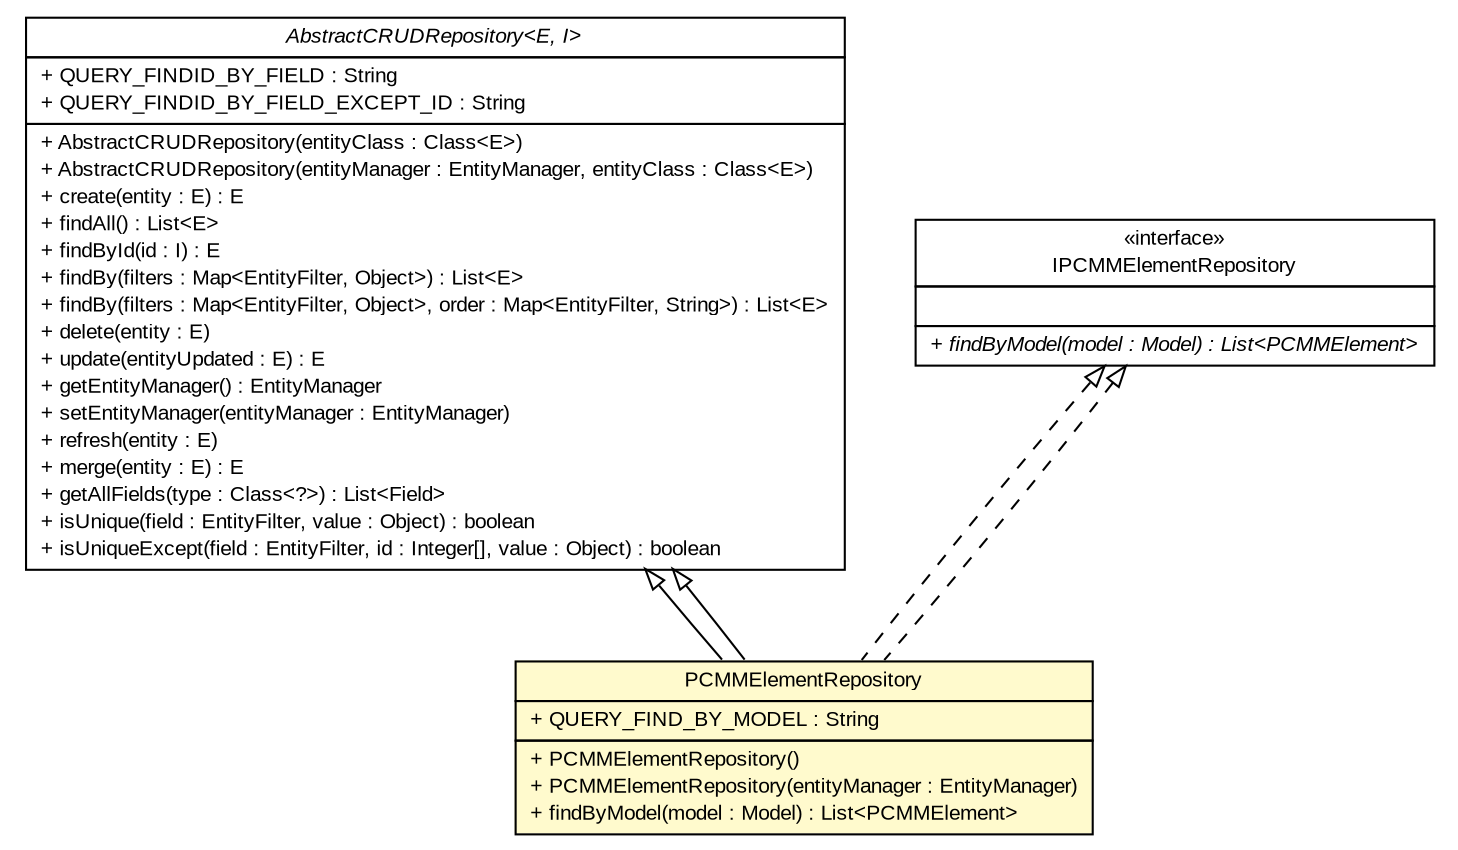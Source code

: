 #!/usr/local/bin/dot
#
# Class diagram 
# Generated by UMLGraph version R5_6-24-gf6e263 (http://www.umlgraph.org/)
#

digraph G {
	edge [fontname="arial",fontsize=10,labelfontname="arial",labelfontsize=10];
	node [fontname="arial",fontsize=10,shape=plaintext];
	nodesep=0.25;
	ranksep=0.5;
	// gov.sandia.cf.dao.AbstractCRUDRepository<E, I>
	c260733 [label=<<table title="gov.sandia.cf.dao.AbstractCRUDRepository" border="0" cellborder="1" cellspacing="0" cellpadding="2" port="p" href="../AbstractCRUDRepository.html">
		<tr><td><table border="0" cellspacing="0" cellpadding="1">
<tr><td align="center" balign="center"><font face="arial italic"> AbstractCRUDRepository&lt;E, I&gt; </font></td></tr>
		</table></td></tr>
		<tr><td><table border="0" cellspacing="0" cellpadding="1">
<tr><td align="left" balign="left"> + QUERY_FINDID_BY_FIELD : String </td></tr>
<tr><td align="left" balign="left"> + QUERY_FINDID_BY_FIELD_EXCEPT_ID : String </td></tr>
		</table></td></tr>
		<tr><td><table border="0" cellspacing="0" cellpadding="1">
<tr><td align="left" balign="left"> + AbstractCRUDRepository(entityClass : Class&lt;E&gt;) </td></tr>
<tr><td align="left" balign="left"> + AbstractCRUDRepository(entityManager : EntityManager, entityClass : Class&lt;E&gt;) </td></tr>
<tr><td align="left" balign="left"> + create(entity : E) : E </td></tr>
<tr><td align="left" balign="left"> + findAll() : List&lt;E&gt; </td></tr>
<tr><td align="left" balign="left"> + findById(id : I) : E </td></tr>
<tr><td align="left" balign="left"> + findBy(filters : Map&lt;EntityFilter, Object&gt;) : List&lt;E&gt; </td></tr>
<tr><td align="left" balign="left"> + findBy(filters : Map&lt;EntityFilter, Object&gt;, order : Map&lt;EntityFilter, String&gt;) : List&lt;E&gt; </td></tr>
<tr><td align="left" balign="left"> + delete(entity : E) </td></tr>
<tr><td align="left" balign="left"> + update(entityUpdated : E) : E </td></tr>
<tr><td align="left" balign="left"> + getEntityManager() : EntityManager </td></tr>
<tr><td align="left" balign="left"> + setEntityManager(entityManager : EntityManager) </td></tr>
<tr><td align="left" balign="left"> + refresh(entity : E) </td></tr>
<tr><td align="left" balign="left"> + merge(entity : E) : E </td></tr>
<tr><td align="left" balign="left"> + getAllFields(type : Class&lt;?&gt;) : List&lt;Field&gt; </td></tr>
<tr><td align="left" balign="left"> + isUnique(field : EntityFilter, value : Object) : boolean </td></tr>
<tr><td align="left" balign="left"> + isUniqueExcept(field : EntityFilter, id : Integer[], value : Object) : boolean </td></tr>
		</table></td></tr>
		</table>>, URL="../AbstractCRUDRepository.html", fontname="arial", fontcolor="black", fontsize=10.0];
	// gov.sandia.cf.dao.impl.PCMMElementRepository
	c260773 [label=<<table title="gov.sandia.cf.dao.impl.PCMMElementRepository" border="0" cellborder="1" cellspacing="0" cellpadding="2" port="p" bgcolor="lemonChiffon" href="./PCMMElementRepository.html">
		<tr><td><table border="0" cellspacing="0" cellpadding="1">
<tr><td align="center" balign="center"> PCMMElementRepository </td></tr>
		</table></td></tr>
		<tr><td><table border="0" cellspacing="0" cellpadding="1">
<tr><td align="left" balign="left"> + QUERY_FIND_BY_MODEL : String </td></tr>
		</table></td></tr>
		<tr><td><table border="0" cellspacing="0" cellpadding="1">
<tr><td align="left" balign="left"> + PCMMElementRepository() </td></tr>
<tr><td align="left" balign="left"> + PCMMElementRepository(entityManager : EntityManager) </td></tr>
<tr><td align="left" balign="left"> + findByModel(model : Model) : List&lt;PCMMElement&gt; </td></tr>
		</table></td></tr>
		</table>>, URL="./PCMMElementRepository.html", fontname="arial", fontcolor="black", fontsize=10.0];
	// gov.sandia.cf.dao.IPCMMElementRepository
	c260819 [label=<<table title="gov.sandia.cf.dao.IPCMMElementRepository" border="0" cellborder="1" cellspacing="0" cellpadding="2" port="p" href="../IPCMMElementRepository.html">
		<tr><td><table border="0" cellspacing="0" cellpadding="1">
<tr><td align="center" balign="center"> &#171;interface&#187; </td></tr>
<tr><td align="center" balign="center"> IPCMMElementRepository </td></tr>
		</table></td></tr>
		<tr><td><table border="0" cellspacing="0" cellpadding="1">
<tr><td align="left" balign="left">  </td></tr>
		</table></td></tr>
		<tr><td><table border="0" cellspacing="0" cellpadding="1">
<tr><td align="left" balign="left"><font face="arial italic" point-size="10.0"> + findByModel(model : Model) : List&lt;PCMMElement&gt; </font></td></tr>
		</table></td></tr>
		</table>>, URL="../IPCMMElementRepository.html", fontname="arial", fontcolor="black", fontsize=10.0];
	//gov.sandia.cf.dao.impl.PCMMElementRepository extends gov.sandia.cf.dao.AbstractCRUDRepository<gov.sandia.cf.model.PCMMElement, java.lang.Integer>
	c260733:p -> c260773:p [dir=back,arrowtail=empty];
	//gov.sandia.cf.dao.impl.PCMMElementRepository implements gov.sandia.cf.dao.IPCMMElementRepository
	c260819:p -> c260773:p [dir=back,arrowtail=empty,style=dashed];
	//gov.sandia.cf.dao.impl.PCMMElementRepository extends gov.sandia.cf.dao.AbstractCRUDRepository<gov.sandia.cf.model.PCMMElement, java.lang.Integer>
	c260733:p -> c260773:p [dir=back,arrowtail=empty];
	//gov.sandia.cf.dao.impl.PCMMElementRepository implements gov.sandia.cf.dao.IPCMMElementRepository
	c260819:p -> c260773:p [dir=back,arrowtail=empty,style=dashed];
}

